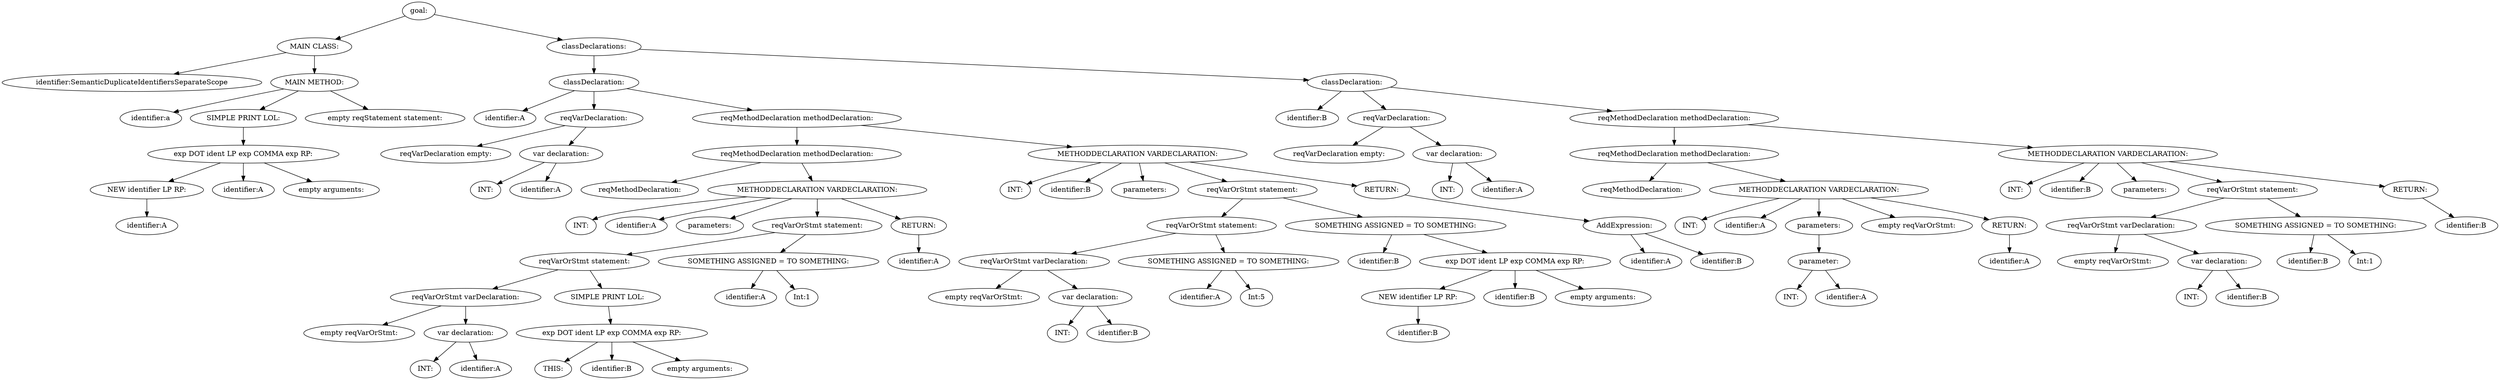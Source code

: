 digraph {
n0 [label="goal:"];
n1 [label="MAIN CLASS:"];
n2 [label="identifier:SemanticDuplicateIdentifiersSeparateScope"];
n1 -> n2
n3 [label="MAIN METHOD:"];
n4 [label="identifier:a"];
n3 -> n4
n5 [label="SIMPLE PRINT LOL:"];
n6 [label="exp DOT ident LP exp COMMA exp RP:"];
n7 [label="NEW identifier LP RP:"];
n8 [label="identifier:A"];
n7 -> n8
n6 -> n7
n9 [label="identifier:A"];
n6 -> n9
n10 [label="empty arguments:"];
n6 -> n10
n5 -> n6
n3 -> n5
n11 [label="empty reqStatement statement:"];
n3 -> n11
n1 -> n3
n0 -> n1
n12 [label="classDeclarations:"];
n13 [label="classDeclaration:"];
n14 [label="identifier:A"];
n13 -> n14
n15 [label="reqVarDeclaration:"];
n16 [label="reqVarDeclaration empty:"];
n15 -> n16
n17 [label="var declaration:"];
n18 [label="INT:"];
n17 -> n18
n19 [label="identifier:A"];
n17 -> n19
n15 -> n17
n13 -> n15
n20 [label="reqMethodDeclaration methodDeclaration:"];
n21 [label="reqMethodDeclaration methodDeclaration:"];
n22 [label="reqMethodDeclaration:"];
n21 -> n22
n23 [label="METHODDECLARATION VARDECLARATION:"];
n24 [label="INT:"];
n23 -> n24
n25 [label="identifier:A"];
n23 -> n25
n26 [label="parameters:"];
n23 -> n26
n27 [label="reqVarOrStmt statement:"];
n28 [label="reqVarOrStmt statement:"];
n29 [label="reqVarOrStmt varDeclaration:"];
n30 [label="empty reqVarOrStmt:"];
n29 -> n30
n31 [label="var declaration:"];
n32 [label="INT:"];
n31 -> n32
n33 [label="identifier:A"];
n31 -> n33
n29 -> n31
n28 -> n29
n34 [label="SIMPLE PRINT LOL:"];
n35 [label="exp DOT ident LP exp COMMA exp RP:"];
n36 [label="THIS:"];
n35 -> n36
n37 [label="identifier:B"];
n35 -> n37
n38 [label="empty arguments:"];
n35 -> n38
n34 -> n35
n28 -> n34
n27 -> n28
n39 [label="SOMETHING ASSIGNED = TO SOMETHING:"];
n40 [label="identifier:A"];
n39 -> n40
n41 [label="Int:1"];
n39 -> n41
n27 -> n39
n23 -> n27
n42 [label="RETURN:"];
n43 [label="identifier:A"];
n42 -> n43
n23 -> n42
n21 -> n23
n20 -> n21
n44 [label="METHODDECLARATION VARDECLARATION:"];
n45 [label="INT:"];
n44 -> n45
n46 [label="identifier:B"];
n44 -> n46
n47 [label="parameters:"];
n44 -> n47
n48 [label="reqVarOrStmt statement:"];
n49 [label="reqVarOrStmt statement:"];
n50 [label="reqVarOrStmt varDeclaration:"];
n51 [label="empty reqVarOrStmt:"];
n50 -> n51
n52 [label="var declaration:"];
n53 [label="INT:"];
n52 -> n53
n54 [label="identifier:B"];
n52 -> n54
n50 -> n52
n49 -> n50
n55 [label="SOMETHING ASSIGNED = TO SOMETHING:"];
n56 [label="identifier:A"];
n55 -> n56
n57 [label="Int:5"];
n55 -> n57
n49 -> n55
n48 -> n49
n58 [label="SOMETHING ASSIGNED = TO SOMETHING:"];
n59 [label="identifier:B"];
n58 -> n59
n60 [label="exp DOT ident LP exp COMMA exp RP:"];
n61 [label="NEW identifier LP RP:"];
n62 [label="identifier:B"];
n61 -> n62
n60 -> n61
n63 [label="identifier:B"];
n60 -> n63
n64 [label="empty arguments:"];
n60 -> n64
n58 -> n60
n48 -> n58
n44 -> n48
n65 [label="RETURN:"];
n66 [label="AddExpression:"];
n67 [label="identifier:A"];
n66 -> n67
n68 [label="identifier:B"];
n66 -> n68
n65 -> n66
n44 -> n65
n20 -> n44
n13 -> n20
n12 -> n13
n69 [label="classDeclaration:"];
n70 [label="identifier:B"];
n69 -> n70
n71 [label="reqVarDeclaration:"];
n72 [label="reqVarDeclaration empty:"];
n71 -> n72
n73 [label="var declaration:"];
n74 [label="INT:"];
n73 -> n74
n75 [label="identifier:A"];
n73 -> n75
n71 -> n73
n69 -> n71
n76 [label="reqMethodDeclaration methodDeclaration:"];
n77 [label="reqMethodDeclaration methodDeclaration:"];
n78 [label="reqMethodDeclaration:"];
n77 -> n78
n79 [label="METHODDECLARATION VARDECLARATION:"];
n80 [label="INT:"];
n79 -> n80
n81 [label="identifier:A"];
n79 -> n81
n82 [label="parameters:"];
n83 [label="parameter:"];
n84 [label="INT:"];
n83 -> n84
n85 [label="identifier:A"];
n83 -> n85
n82 -> n83
n79 -> n82
n86 [label="empty reqVarOrStmt:"];
n79 -> n86
n87 [label="RETURN:"];
n88 [label="identifier:A"];
n87 -> n88
n79 -> n87
n77 -> n79
n76 -> n77
n89 [label="METHODDECLARATION VARDECLARATION:"];
n90 [label="INT:"];
n89 -> n90
n91 [label="identifier:B"];
n89 -> n91
n92 [label="parameters:"];
n89 -> n92
n93 [label="reqVarOrStmt statement:"];
n94 [label="reqVarOrStmt varDeclaration:"];
n95 [label="empty reqVarOrStmt:"];
n94 -> n95
n96 [label="var declaration:"];
n97 [label="INT:"];
n96 -> n97
n98 [label="identifier:B"];
n96 -> n98
n94 -> n96
n93 -> n94
n99 [label="SOMETHING ASSIGNED = TO SOMETHING:"];
n100 [label="identifier:B"];
n99 -> n100
n101 [label="Int:1"];
n99 -> n101
n93 -> n99
n89 -> n93
n102 [label="RETURN:"];
n103 [label="identifier:B"];
n102 -> n103
n89 -> n102
n76 -> n89
n69 -> n76
n12 -> n69
n0 -> n12
}
